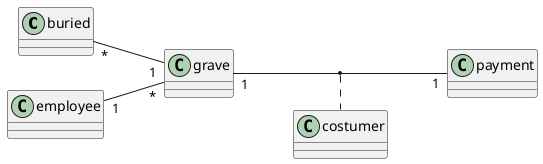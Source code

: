 @startuml
left to right direction

class buried{}
class payment{}
class grave{}
class employee{}
class costumer{}

employee"1"--"*"grave
buried"*"--"1"grave
grave"1"--"1"payment
(grave, payment) .. costumer
@enduml